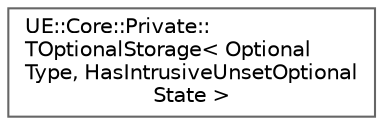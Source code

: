 digraph "Graphical Class Hierarchy"
{
 // INTERACTIVE_SVG=YES
 // LATEX_PDF_SIZE
  bgcolor="transparent";
  edge [fontname=Helvetica,fontsize=10,labelfontname=Helvetica,labelfontsize=10];
  node [fontname=Helvetica,fontsize=10,shape=box,height=0.2,width=0.4];
  rankdir="LR";
  Node0 [id="Node000000",label="UE::Core::Private::\lTOptionalStorage\< Optional\lType, HasIntrusiveUnsetOptional\lState \>",height=0.2,width=0.4,color="grey40", fillcolor="white", style="filled",URL="$d1/dc7/structUE_1_1Core_1_1Private_1_1TOptionalStorage.html",tooltip=" "];
}
